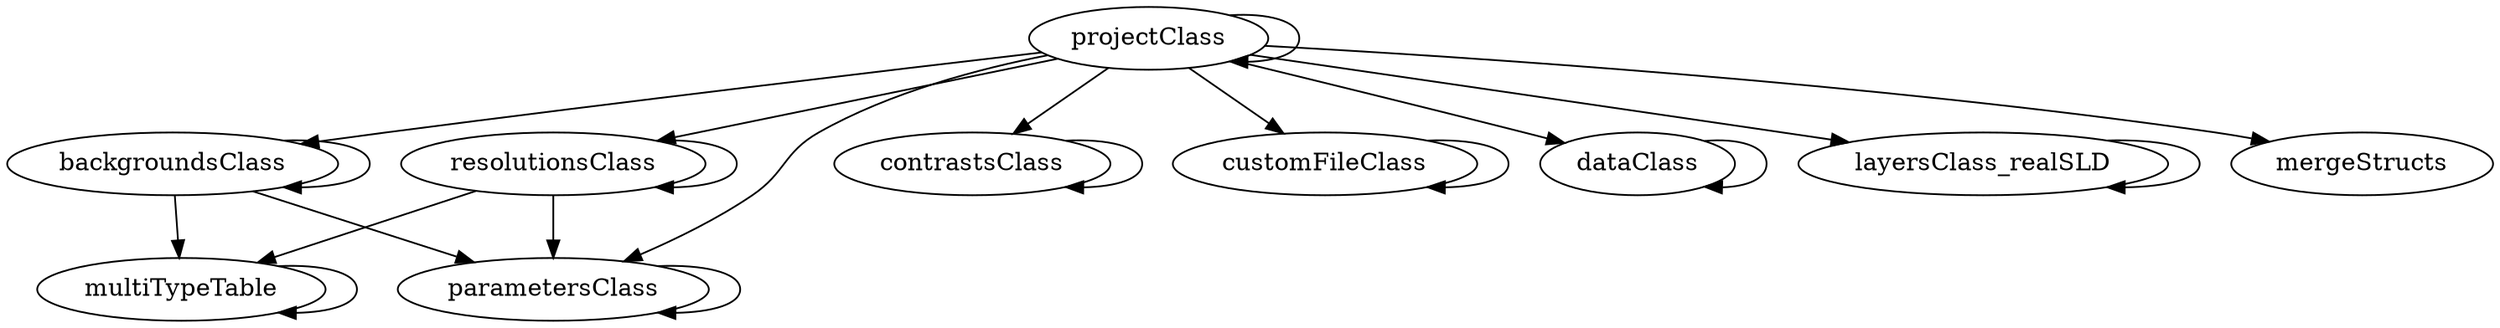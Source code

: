 /* Created by mdot for Matlab */
digraph m2html {
  backgroundsClass -> backgroundsClass;
  backgroundsClass -> multiTypeTable;
  backgroundsClass -> parametersClass;
  contrastsClass -> contrastsClass;
  customFileClass -> customFileClass;
  dataClass -> dataClass;
  layersClass_realSLD -> layersClass_realSLD;
  multiTypeTable -> multiTypeTable;
  parametersClass -> parametersClass;
  projectClass -> backgroundsClass;
  projectClass -> contrastsClass;
  projectClass -> customFileClass;
  projectClass -> dataClass;
  projectClass -> layersClass_realSLD;
  projectClass -> mergeStructs;
  projectClass -> parametersClass;
  projectClass -> projectClass;
  projectClass -> resolutionsClass;
  resolutionsClass -> multiTypeTable;
  resolutionsClass -> parametersClass;
  resolutionsClass -> resolutionsClass;

  backgroundsClass [URL="backgroundsClass.html"];
  contrastsClass [URL="contrastsClass.html"];
  customFileClass [URL="customFileClass.html"];
  dataClass [URL="dataClass.html"];
  layersClass_realSLD [URL="layersClass_realSLD.html"];
  mergeStructs [URL="mergeStructs.html"];
  multiTypeTable [URL="multiTypeTable.html"];
  parametersClass [URL="parametersClass.html"];
  projectClass [URL="projectClass.html"];
  resolutionsClass [URL="resolutionsClass.html"];
}